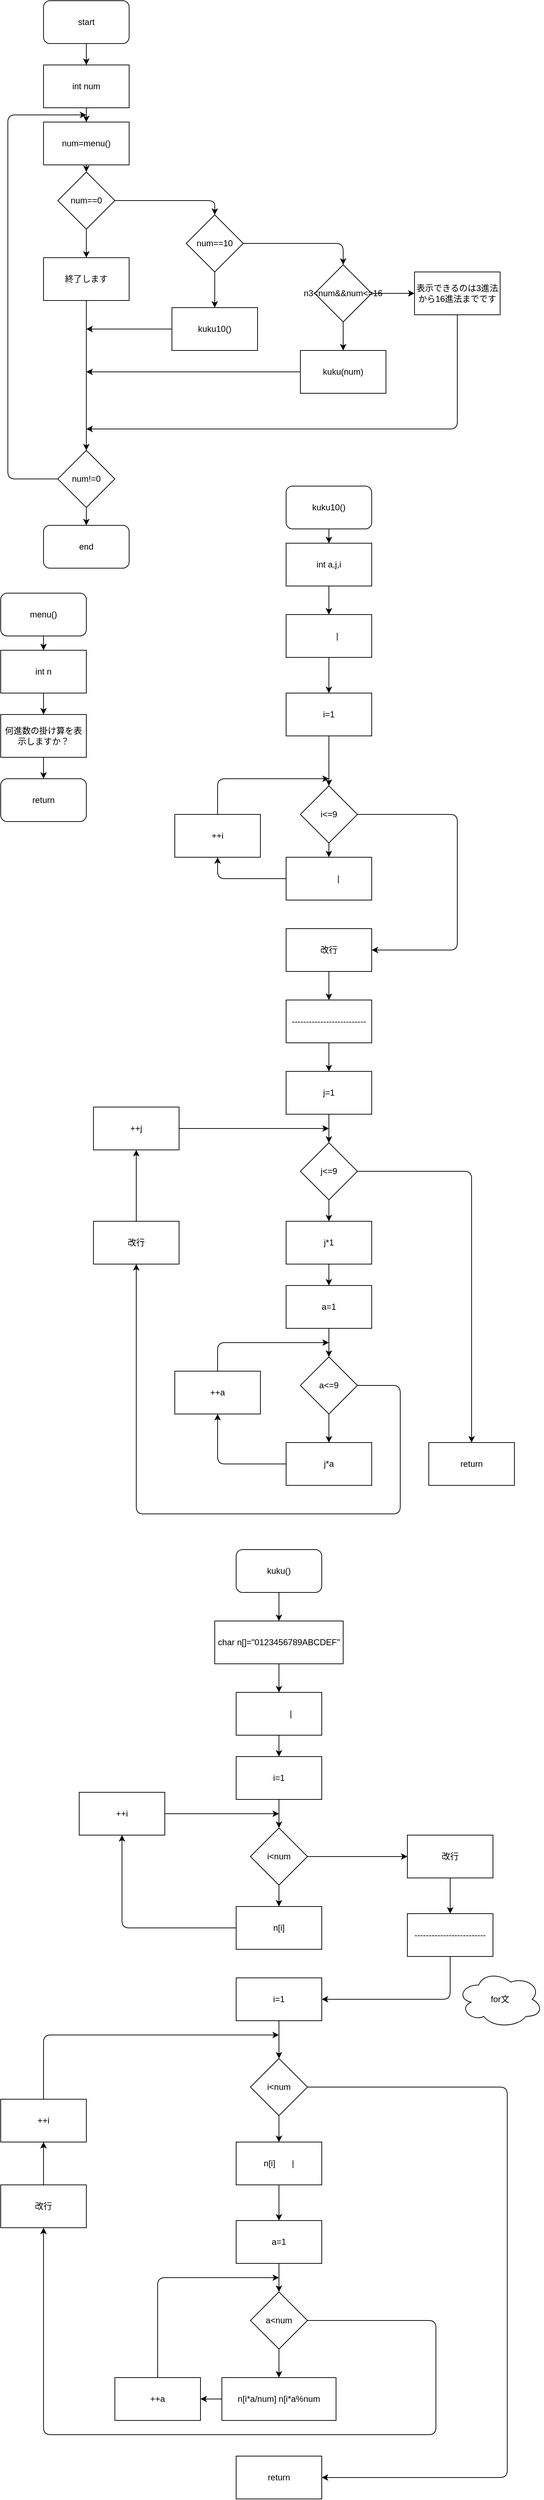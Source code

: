 <mxfile>
    <diagram id="mdbz7Gyc9F-v-OhpRqbe" name="ページ1">
        <mxGraphModel dx="1177" dy="527" grid="1" gridSize="10" guides="1" tooltips="1" connect="1" arrows="1" fold="1" page="1" pageScale="1" pageWidth="827" pageHeight="1169" math="0" shadow="0">
            <root>
                <mxCell id="0"/>
                <mxCell id="1" parent="0"/>
                <mxCell id="13" style="edgeStyle=none;html=1;exitX=0.5;exitY=1;exitDx=0;exitDy=0;entryX=0.5;entryY=0;entryDx=0;entryDy=0;" parent="1" source="2" target="3" edge="1">
                    <mxGeometry relative="1" as="geometry"/>
                </mxCell>
                <mxCell id="2" value="start" style="rounded=1;whiteSpace=wrap;html=1;" parent="1" vertex="1">
                    <mxGeometry x="110" width="120" height="60" as="geometry"/>
                </mxCell>
                <mxCell id="27" style="edgeStyle=none;html=1;exitX=0.5;exitY=1;exitDx=0;exitDy=0;entryX=0.5;entryY=0;entryDx=0;entryDy=0;" parent="1" source="3" target="25" edge="1">
                    <mxGeometry relative="1" as="geometry"/>
                </mxCell>
                <mxCell id="3" value="int num" style="rounded=0;whiteSpace=wrap;html=1;" parent="1" vertex="1">
                    <mxGeometry x="110" y="90" width="120" height="60" as="geometry"/>
                </mxCell>
                <mxCell id="15" style="edgeStyle=none;html=1;exitX=0.5;exitY=1;exitDx=0;exitDy=0;entryX=0.5;entryY=0;entryDx=0;entryDy=0;" parent="1" target="5" edge="1">
                    <mxGeometry relative="1" as="geometry">
                        <mxPoint x="170" y="320" as="sourcePoint"/>
                    </mxGeometry>
                </mxCell>
                <mxCell id="17" style="edgeStyle=none;html=1;exitX=1;exitY=0.5;exitDx=0;exitDy=0;" parent="1" target="8" edge="1">
                    <mxGeometry relative="1" as="geometry">
                        <mxPoint x="370" y="280" as="targetPoint"/>
                        <mxPoint x="210" y="280" as="sourcePoint"/>
                        <Array as="points">
                            <mxPoint x="350" y="280"/>
                        </Array>
                    </mxGeometry>
                </mxCell>
                <mxCell id="4" value="num==0" style="rhombus;whiteSpace=wrap;html=1;" parent="1" vertex="1">
                    <mxGeometry x="130" y="240" width="80" height="80" as="geometry"/>
                </mxCell>
                <mxCell id="16" style="edgeStyle=none;html=1;exitX=0.5;exitY=1;exitDx=0;exitDy=0;entryX=0.5;entryY=0;entryDx=0;entryDy=0;" parent="1" source="5" target="6" edge="1">
                    <mxGeometry relative="1" as="geometry"/>
                </mxCell>
                <mxCell id="5" value="終了します" style="rounded=0;whiteSpace=wrap;html=1;" parent="1" vertex="1">
                    <mxGeometry x="110" y="360" width="120" height="60" as="geometry"/>
                </mxCell>
                <mxCell id="20" style="edgeStyle=none;html=1;exitX=0.5;exitY=1;exitDx=0;exitDy=0;" parent="1" source="6" target="7" edge="1">
                    <mxGeometry relative="1" as="geometry"/>
                </mxCell>
                <mxCell id="28" style="edgeStyle=none;html=1;exitX=0;exitY=0.5;exitDx=0;exitDy=0;" parent="1" source="6" edge="1">
                    <mxGeometry relative="1" as="geometry">
                        <mxPoint x="170" y="160" as="targetPoint"/>
                        <Array as="points">
                            <mxPoint x="60" y="670"/>
                            <mxPoint x="60" y="160"/>
                        </Array>
                    </mxGeometry>
                </mxCell>
                <mxCell id="6" value="num!=0" style="rhombus;whiteSpace=wrap;html=1;" parent="1" vertex="1">
                    <mxGeometry x="130" y="630" width="80" height="80" as="geometry"/>
                </mxCell>
                <mxCell id="7" value="end" style="rounded=1;whiteSpace=wrap;html=1;" parent="1" vertex="1">
                    <mxGeometry x="110" y="735" width="120" height="60" as="geometry"/>
                </mxCell>
                <mxCell id="23" style="edgeStyle=none;html=1;exitX=0.5;exitY=1;exitDx=0;exitDy=0;entryX=0.5;entryY=0;entryDx=0;entryDy=0;" parent="1" source="8" target="11" edge="1">
                    <mxGeometry relative="1" as="geometry"/>
                </mxCell>
                <mxCell id="32" style="edgeStyle=none;html=1;exitX=1;exitY=0.5;exitDx=0;exitDy=0;entryX=0.5;entryY=0;entryDx=0;entryDy=0;" parent="1" source="8" target="9" edge="1">
                    <mxGeometry relative="1" as="geometry">
                        <mxPoint x="540" y="340" as="targetPoint"/>
                        <Array as="points">
                            <mxPoint x="530" y="340"/>
                        </Array>
                    </mxGeometry>
                </mxCell>
                <mxCell id="8" value="num==10" style="rhombus;whiteSpace=wrap;html=1;" parent="1" vertex="1">
                    <mxGeometry x="310" y="300" width="80" height="80" as="geometry"/>
                </mxCell>
                <mxCell id="19" style="edgeStyle=none;html=1;exitX=1;exitY=0.5;exitDx=0;exitDy=0;entryX=0;entryY=0.5;entryDx=0;entryDy=0;" parent="1" source="9" target="10" edge="1">
                    <mxGeometry relative="1" as="geometry"/>
                </mxCell>
                <mxCell id="21" style="edgeStyle=none;html=1;exitX=0.5;exitY=1;exitDx=0;exitDy=0;entryX=0.5;entryY=0;entryDx=0;entryDy=0;" parent="1" source="9" target="12" edge="1">
                    <mxGeometry relative="1" as="geometry">
                        <mxPoint x="530" y="500" as="targetPoint"/>
                    </mxGeometry>
                </mxCell>
                <mxCell id="9" value="n3&amp;lt;num&amp;amp;&amp;amp;num&amp;lt;=16" style="rhombus;whiteSpace=wrap;html=1;" parent="1" vertex="1">
                    <mxGeometry x="490" y="370" width="80" height="80" as="geometry"/>
                </mxCell>
                <mxCell id="33" style="edgeStyle=none;html=1;exitX=0.5;exitY=1;exitDx=0;exitDy=0;" parent="1" source="10" edge="1">
                    <mxGeometry relative="1" as="geometry">
                        <mxPoint x="170" y="600" as="targetPoint"/>
                        <Array as="points">
                            <mxPoint x="690" y="600"/>
                        </Array>
                    </mxGeometry>
                </mxCell>
                <mxCell id="10" value="表示できるのは3進法から16進法までです" style="rounded=0;whiteSpace=wrap;html=1;" parent="1" vertex="1">
                    <mxGeometry x="630" y="380" width="120" height="60" as="geometry"/>
                </mxCell>
                <mxCell id="24" style="edgeStyle=none;html=1;exitX=0;exitY=0.5;exitDx=0;exitDy=0;" parent="1" source="11" edge="1">
                    <mxGeometry relative="1" as="geometry">
                        <mxPoint x="170" y="460" as="targetPoint"/>
                    </mxGeometry>
                </mxCell>
                <mxCell id="11" value="kuku10()" style="rounded=0;whiteSpace=wrap;html=1;" parent="1" vertex="1">
                    <mxGeometry x="290" y="430" width="120" height="60" as="geometry"/>
                </mxCell>
                <mxCell id="29" style="edgeStyle=none;html=1;exitX=0;exitY=0.5;exitDx=0;exitDy=0;" parent="1" source="12" edge="1">
                    <mxGeometry relative="1" as="geometry">
                        <mxPoint x="170" y="520" as="targetPoint"/>
                    </mxGeometry>
                </mxCell>
                <mxCell id="12" value="kuku(num)" style="rounded=0;whiteSpace=wrap;html=1;" parent="1" vertex="1">
                    <mxGeometry x="470" y="490" width="120" height="60" as="geometry"/>
                </mxCell>
                <mxCell id="26" style="edgeStyle=none;html=1;exitX=0.5;exitY=1;exitDx=0;exitDy=0;entryX=0.5;entryY=0;entryDx=0;entryDy=0;" parent="1" source="25" target="4" edge="1">
                    <mxGeometry relative="1" as="geometry"/>
                </mxCell>
                <mxCell id="25" value="num=menu()" style="rounded=0;whiteSpace=wrap;html=1;" parent="1" vertex="1">
                    <mxGeometry x="110" y="170" width="120" height="60" as="geometry"/>
                </mxCell>
                <mxCell id="39" style="edgeStyle=none;html=1;exitX=0.5;exitY=1;exitDx=0;exitDy=0;entryX=0.5;entryY=0;entryDx=0;entryDy=0;" parent="1" source="34" target="36" edge="1">
                    <mxGeometry relative="1" as="geometry"/>
                </mxCell>
                <mxCell id="34" value="int n" style="rounded=0;whiteSpace=wrap;html=1;" parent="1" vertex="1">
                    <mxGeometry x="50" y="910" width="120" height="60" as="geometry"/>
                </mxCell>
                <mxCell id="38" style="edgeStyle=none;html=1;exitX=0.5;exitY=1;exitDx=0;exitDy=0;entryX=0.5;entryY=0;entryDx=0;entryDy=0;" parent="1" source="35" target="34" edge="1">
                    <mxGeometry relative="1" as="geometry"/>
                </mxCell>
                <mxCell id="35" value="menu()" style="rounded=1;whiteSpace=wrap;html=1;" parent="1" vertex="1">
                    <mxGeometry x="50" y="830" width="120" height="60" as="geometry"/>
                </mxCell>
                <mxCell id="40" style="edgeStyle=none;html=1;exitX=0.5;exitY=1;exitDx=0;exitDy=0;entryX=0.5;entryY=0;entryDx=0;entryDy=0;" parent="1" source="36" target="37" edge="1">
                    <mxGeometry relative="1" as="geometry"/>
                </mxCell>
                <mxCell id="36" value="何進数の掛け算を表示しますか？" style="rounded=0;whiteSpace=wrap;html=1;" parent="1" vertex="1">
                    <mxGeometry x="50" y="1000" width="120" height="60" as="geometry"/>
                </mxCell>
                <mxCell id="37" value="return" style="rounded=1;whiteSpace=wrap;html=1;" parent="1" vertex="1">
                    <mxGeometry x="50" y="1090" width="120" height="60" as="geometry"/>
                </mxCell>
                <mxCell id="51" style="edgeStyle=none;html=1;exitX=0.5;exitY=1;exitDx=0;exitDy=0;entryX=0.5;entryY=0;entryDx=0;entryDy=0;" parent="1" source="41" target="42" edge="1">
                    <mxGeometry relative="1" as="geometry"/>
                </mxCell>
                <mxCell id="41" value="kuku10()" style="rounded=1;whiteSpace=wrap;html=1;" parent="1" vertex="1">
                    <mxGeometry x="450" y="680" width="120" height="60" as="geometry"/>
                </mxCell>
                <mxCell id="52" style="edgeStyle=none;html=1;exitX=0.5;exitY=1;exitDx=0;exitDy=0;entryX=0.5;entryY=0;entryDx=0;entryDy=0;" parent="1" source="42" target="43" edge="1">
                    <mxGeometry relative="1" as="geometry"/>
                </mxCell>
                <mxCell id="42" value="int a,j,i" style="rounded=0;whiteSpace=wrap;html=1;" parent="1" vertex="1">
                    <mxGeometry x="450" y="760" width="120" height="60" as="geometry"/>
                </mxCell>
                <mxCell id="62" style="edgeStyle=none;html=1;exitX=0.5;exitY=1;exitDx=0;exitDy=0;entryX=0.5;entryY=0;entryDx=0;entryDy=0;" parent="1" source="43" target="45" edge="1">
                    <mxGeometry relative="1" as="geometry"/>
                </mxCell>
                <mxCell id="43" value="&amp;nbsp; &amp;nbsp; &amp;nbsp; &amp;nbsp;|" style="rounded=0;whiteSpace=wrap;html=1;" parent="1" vertex="1">
                    <mxGeometry x="450" y="860" width="120" height="60" as="geometry"/>
                </mxCell>
                <mxCell id="55" style="edgeStyle=none;html=1;exitX=0.5;exitY=1;exitDx=0;exitDy=0;entryX=0.5;entryY=0;entryDx=0;entryDy=0;" parent="1" source="45" target="46" edge="1">
                    <mxGeometry relative="1" as="geometry"/>
                </mxCell>
                <mxCell id="45" value="i=1" style="rounded=0;whiteSpace=wrap;html=1;" parent="1" vertex="1">
                    <mxGeometry x="450" y="970" width="120" height="60" as="geometry"/>
                </mxCell>
                <mxCell id="56" style="edgeStyle=none;html=1;exitX=0.5;exitY=1;exitDx=0;exitDy=0;entryX=0.5;entryY=0;entryDx=0;entryDy=0;" parent="1" source="46" target="47" edge="1">
                    <mxGeometry relative="1" as="geometry"/>
                </mxCell>
                <mxCell id="59" style="edgeStyle=none;html=1;exitX=1;exitY=0.5;exitDx=0;exitDy=0;entryX=1;entryY=0.5;entryDx=0;entryDy=0;" parent="1" source="46" target="49" edge="1">
                    <mxGeometry relative="1" as="geometry">
                        <mxPoint x="580" y="1330" as="targetPoint"/>
                        <Array as="points">
                            <mxPoint x="690" y="1140"/>
                            <mxPoint x="690" y="1330"/>
                        </Array>
                    </mxGeometry>
                </mxCell>
                <mxCell id="46" value="i&amp;lt;=9" style="rhombus;whiteSpace=wrap;html=1;" parent="1" vertex="1">
                    <mxGeometry x="470" y="1100" width="80" height="80" as="geometry"/>
                </mxCell>
                <mxCell id="57" style="edgeStyle=none;html=1;exitX=0;exitY=0.5;exitDx=0;exitDy=0;entryX=0.5;entryY=1;entryDx=0;entryDy=0;" parent="1" source="47" target="48" edge="1">
                    <mxGeometry relative="1" as="geometry">
                        <mxPoint x="350" y="1230" as="targetPoint"/>
                        <Array as="points">
                            <mxPoint x="354" y="1230"/>
                        </Array>
                    </mxGeometry>
                </mxCell>
                <mxCell id="47" value="&amp;nbsp; &amp;nbsp; &amp;nbsp; &amp;nbsp; |" style="rounded=0;whiteSpace=wrap;html=1;" parent="1" vertex="1">
                    <mxGeometry x="450" y="1200" width="120" height="60" as="geometry"/>
                </mxCell>
                <mxCell id="58" style="edgeStyle=none;html=1;exitX=0.5;exitY=0;exitDx=0;exitDy=0;" parent="1" source="48" edge="1">
                    <mxGeometry relative="1" as="geometry">
                        <mxPoint x="510" y="1090" as="targetPoint"/>
                        <Array as="points">
                            <mxPoint x="354" y="1090"/>
                        </Array>
                    </mxGeometry>
                </mxCell>
                <mxCell id="48" value="++i" style="rounded=0;whiteSpace=wrap;html=1;" parent="1" vertex="1">
                    <mxGeometry x="294" y="1140" width="120" height="60" as="geometry"/>
                </mxCell>
                <mxCell id="60" style="edgeStyle=none;html=1;exitX=0.5;exitY=1;exitDx=0;exitDy=0;entryX=0.5;entryY=0;entryDx=0;entryDy=0;" parent="1" source="49" target="50" edge="1">
                    <mxGeometry relative="1" as="geometry"/>
                </mxCell>
                <mxCell id="49" value="改行" style="rounded=0;whiteSpace=wrap;html=1;" parent="1" vertex="1">
                    <mxGeometry x="450" y="1300" width="120" height="60" as="geometry"/>
                </mxCell>
                <mxCell id="81" style="edgeStyle=none;html=1;exitX=0.5;exitY=1;exitDx=0;exitDy=0;entryX=0.5;entryY=0;entryDx=0;entryDy=0;" parent="1" source="50" target="63" edge="1">
                    <mxGeometry relative="1" as="geometry"/>
                </mxCell>
                <mxCell id="50" value="--------------------------" style="rounded=0;whiteSpace=wrap;html=1;" parent="1" vertex="1">
                    <mxGeometry x="450" y="1400" width="120" height="60" as="geometry"/>
                </mxCell>
                <mxCell id="82" style="edgeStyle=none;html=1;exitX=0.5;exitY=1;exitDx=0;exitDy=0;entryX=0.5;entryY=0;entryDx=0;entryDy=0;" parent="1" source="63" target="66" edge="1">
                    <mxGeometry relative="1" as="geometry"/>
                </mxCell>
                <mxCell id="63" value="j=1" style="rounded=0;whiteSpace=wrap;html=1;" parent="1" vertex="1">
                    <mxGeometry x="450" y="1500" width="120" height="60" as="geometry"/>
                </mxCell>
                <mxCell id="85" style="edgeStyle=none;html=1;exitX=1;exitY=0.5;exitDx=0;exitDy=0;" parent="1" source="64" edge="1">
                    <mxGeometry relative="1" as="geometry">
                        <mxPoint x="510" y="1580" as="targetPoint"/>
                    </mxGeometry>
                </mxCell>
                <mxCell id="64" value="++j" style="rounded=0;whiteSpace=wrap;html=1;" parent="1" vertex="1">
                    <mxGeometry x="180" y="1550" width="120" height="60" as="geometry"/>
                </mxCell>
                <mxCell id="84" style="edgeStyle=none;html=1;exitX=0.5;exitY=0;exitDx=0;exitDy=0;entryX=0.5;entryY=1;entryDx=0;entryDy=0;" parent="1" source="65" target="64" edge="1">
                    <mxGeometry relative="1" as="geometry"/>
                </mxCell>
                <mxCell id="65" value="改行" style="rounded=0;whiteSpace=wrap;html=1;" parent="1" vertex="1">
                    <mxGeometry x="180" y="1710" width="120" height="60" as="geometry"/>
                </mxCell>
                <mxCell id="80" style="edgeStyle=none;html=1;exitX=0.5;exitY=1;exitDx=0;exitDy=0;entryX=0.5;entryY=0;entryDx=0;entryDy=0;" parent="1" source="66" target="67" edge="1">
                    <mxGeometry relative="1" as="geometry"/>
                </mxCell>
                <mxCell id="86" style="edgeStyle=none;html=1;exitX=1;exitY=0.5;exitDx=0;exitDy=0;entryX=0.5;entryY=0;entryDx=0;entryDy=0;" parent="1" source="66" target="72" edge="1">
                    <mxGeometry relative="1" as="geometry">
                        <mxPoint x="740" y="1770" as="targetPoint"/>
                        <Array as="points">
                            <mxPoint x="710" y="1640"/>
                        </Array>
                    </mxGeometry>
                </mxCell>
                <mxCell id="66" value="j&amp;lt;=9" style="rhombus;whiteSpace=wrap;html=1;" parent="1" vertex="1">
                    <mxGeometry x="470" y="1600" width="80" height="80" as="geometry"/>
                </mxCell>
                <mxCell id="79" style="edgeStyle=none;html=1;exitX=0.5;exitY=1;exitDx=0;exitDy=0;entryX=0.5;entryY=0;entryDx=0;entryDy=0;" parent="1" source="67" target="68" edge="1">
                    <mxGeometry relative="1" as="geometry"/>
                </mxCell>
                <mxCell id="67" value="j*1" style="rounded=0;whiteSpace=wrap;html=1;" parent="1" vertex="1">
                    <mxGeometry x="450" y="1710" width="120" height="60" as="geometry"/>
                </mxCell>
                <mxCell id="76" style="edgeStyle=none;html=1;exitX=0.5;exitY=1;exitDx=0;exitDy=0;entryX=0.5;entryY=0;entryDx=0;entryDy=0;" parent="1" source="68" target="69" edge="1">
                    <mxGeometry relative="1" as="geometry"/>
                </mxCell>
                <mxCell id="68" value="a=1" style="rounded=0;whiteSpace=wrap;html=1;" parent="1" vertex="1">
                    <mxGeometry x="450" y="1800" width="120" height="60" as="geometry"/>
                </mxCell>
                <mxCell id="73" style="edgeStyle=none;html=1;exitX=0.5;exitY=1;exitDx=0;exitDy=0;entryX=0.5;entryY=0;entryDx=0;entryDy=0;" parent="1" source="69" target="71" edge="1">
                    <mxGeometry relative="1" as="geometry"/>
                </mxCell>
                <mxCell id="83" style="edgeStyle=none;html=1;exitX=1;exitY=0.5;exitDx=0;exitDy=0;" parent="1" source="69" edge="1">
                    <mxGeometry relative="1" as="geometry">
                        <mxPoint x="240" y="1770" as="targetPoint"/>
                        <Array as="points">
                            <mxPoint x="610" y="1940"/>
                            <mxPoint x="610" y="2120"/>
                            <mxPoint x="240" y="2120"/>
                        </Array>
                    </mxGeometry>
                </mxCell>
                <mxCell id="69" value="a&amp;lt;=9" style="rhombus;whiteSpace=wrap;html=1;" parent="1" vertex="1">
                    <mxGeometry x="470" y="1900" width="80" height="80" as="geometry"/>
                </mxCell>
                <mxCell id="75" style="edgeStyle=none;html=1;exitX=0.5;exitY=0;exitDx=0;exitDy=0;" parent="1" source="70" edge="1">
                    <mxGeometry relative="1" as="geometry">
                        <mxPoint x="510" y="1880" as="targetPoint"/>
                        <Array as="points">
                            <mxPoint x="354" y="1880"/>
                        </Array>
                    </mxGeometry>
                </mxCell>
                <mxCell id="70" value="++a" style="rounded=0;whiteSpace=wrap;html=1;" parent="1" vertex="1">
                    <mxGeometry x="294" y="1920" width="120" height="60" as="geometry"/>
                </mxCell>
                <mxCell id="74" style="edgeStyle=none;html=1;exitX=0;exitY=0.5;exitDx=0;exitDy=0;entryX=0.5;entryY=1;entryDx=0;entryDy=0;" parent="1" source="71" target="70" edge="1">
                    <mxGeometry relative="1" as="geometry">
                        <Array as="points">
                            <mxPoint x="354" y="2050"/>
                        </Array>
                    </mxGeometry>
                </mxCell>
                <mxCell id="71" value="j*a" style="rounded=0;whiteSpace=wrap;html=1;" parent="1" vertex="1">
                    <mxGeometry x="450" y="2020" width="120" height="60" as="geometry"/>
                </mxCell>
                <mxCell id="72" value="return" style="rounded=0;whiteSpace=wrap;html=1;" parent="1" vertex="1">
                    <mxGeometry x="650" y="2020" width="120" height="60" as="geometry"/>
                </mxCell>
                <mxCell id="116" style="edgeStyle=none;html=1;exitX=0.5;exitY=1;exitDx=0;exitDy=0;entryX=0.5;entryY=0;entryDx=0;entryDy=0;" parent="1" source="87" target="88" edge="1">
                    <mxGeometry relative="1" as="geometry"/>
                </mxCell>
                <mxCell id="87" value="kuku()" style="rounded=1;whiteSpace=wrap;html=1;" parent="1" vertex="1">
                    <mxGeometry x="380" y="2170" width="120" height="60" as="geometry"/>
                </mxCell>
                <mxCell id="117" style="edgeStyle=none;html=1;exitX=0.5;exitY=1;exitDx=0;exitDy=0;entryX=0.5;entryY=0;entryDx=0;entryDy=0;" parent="1" source="88" target="89" edge="1">
                    <mxGeometry relative="1" as="geometry"/>
                </mxCell>
                <mxCell id="88" value="char n[]=&quot;0123456789ABCDEF&quot;" style="rounded=0;whiteSpace=wrap;html=1;" parent="1" vertex="1">
                    <mxGeometry x="350" y="2270" width="180" height="60" as="geometry"/>
                </mxCell>
                <mxCell id="118" style="edgeStyle=none;html=1;exitX=0.5;exitY=1;exitDx=0;exitDy=0;entryX=0.5;entryY=0;entryDx=0;entryDy=0;" parent="1" source="89" target="90" edge="1">
                    <mxGeometry relative="1" as="geometry"/>
                </mxCell>
                <mxCell id="89" value="&amp;nbsp; &amp;nbsp; &amp;nbsp; &amp;nbsp; &amp;nbsp; |" style="rounded=0;whiteSpace=wrap;html=1;" parent="1" vertex="1">
                    <mxGeometry x="380" y="2370" width="120" height="60" as="geometry"/>
                </mxCell>
                <mxCell id="114" style="edgeStyle=none;html=1;exitX=0.5;exitY=1;exitDx=0;exitDy=0;entryX=0.5;entryY=0;entryDx=0;entryDy=0;" parent="1" source="90" target="91" edge="1">
                    <mxGeometry relative="1" as="geometry"/>
                </mxCell>
                <mxCell id="90" value="i=1" style="rounded=0;whiteSpace=wrap;html=1;" parent="1" vertex="1">
                    <mxGeometry x="380" y="2460" width="120" height="60" as="geometry"/>
                </mxCell>
                <mxCell id="113" style="edgeStyle=none;html=1;exitX=0.5;exitY=1;exitDx=0;exitDy=0;entryX=0.5;entryY=0;entryDx=0;entryDy=0;" parent="1" source="91" target="94" edge="1">
                    <mxGeometry relative="1" as="geometry"/>
                </mxCell>
                <mxCell id="122" style="edgeStyle=none;html=1;exitX=1;exitY=0.5;exitDx=0;exitDy=0;entryX=0;entryY=0.5;entryDx=0;entryDy=0;" parent="1" source="91" target="121" edge="1">
                    <mxGeometry relative="1" as="geometry"/>
                </mxCell>
                <mxCell id="91" value="i&amp;lt;num" style="rhombus;whiteSpace=wrap;html=1;" parent="1" vertex="1">
                    <mxGeometry x="400" y="2560" width="80" height="80" as="geometry"/>
                </mxCell>
                <mxCell id="115" style="edgeStyle=none;html=1;exitX=0.5;exitY=0;exitDx=0;exitDy=0;" parent="1" source="92" edge="1">
                    <mxGeometry relative="1" as="geometry">
                        <mxPoint x="440" y="2850" as="targetPoint"/>
                        <Array as="points">
                            <mxPoint x="110" y="2850"/>
                        </Array>
                    </mxGeometry>
                </mxCell>
                <mxCell id="92" value="++i" style="rounded=0;whiteSpace=wrap;html=1;" parent="1" vertex="1">
                    <mxGeometry x="50" y="2940" width="120" height="60" as="geometry"/>
                </mxCell>
                <mxCell id="112" style="edgeStyle=none;html=1;exitX=0.5;exitY=0;exitDx=0;exitDy=0;" parent="1" source="93" target="92" edge="1">
                    <mxGeometry relative="1" as="geometry"/>
                </mxCell>
                <mxCell id="93" value="改行" style="rounded=0;whiteSpace=wrap;html=1;" parent="1" vertex="1">
                    <mxGeometry x="50" y="3060" width="120" height="60" as="geometry"/>
                </mxCell>
                <mxCell id="125" style="edgeStyle=none;html=1;exitX=0;exitY=0.5;exitDx=0;exitDy=0;entryX=0.5;entryY=1;entryDx=0;entryDy=0;" parent="1" source="94" target="119" edge="1">
                    <mxGeometry relative="1" as="geometry">
                        <Array as="points">
                            <mxPoint x="220" y="2700"/>
                        </Array>
                    </mxGeometry>
                </mxCell>
                <mxCell id="94" value="n[i]" style="rounded=0;whiteSpace=wrap;html=1;" parent="1" vertex="1">
                    <mxGeometry x="380" y="2670" width="120" height="60" as="geometry"/>
                </mxCell>
                <mxCell id="110" style="edgeStyle=none;html=1;exitX=0.5;exitY=1;exitDx=0;exitDy=0;entryX=0.5;entryY=0;entryDx=0;entryDy=0;" parent="1" source="95" target="96" edge="1">
                    <mxGeometry relative="1" as="geometry">
                        <mxPoint x="440" y="2880" as="targetPoint"/>
                    </mxGeometry>
                </mxCell>
                <mxCell id="95" value="i=1" style="rounded=0;whiteSpace=wrap;html=1;" parent="1" vertex="1">
                    <mxGeometry x="380" y="2770" width="120" height="60" as="geometry"/>
                </mxCell>
                <mxCell id="108" style="edgeStyle=none;html=1;exitX=0.5;exitY=1;exitDx=0;exitDy=0;entryX=0.5;entryY=0;entryDx=0;entryDy=0;" parent="1" source="96" target="97" edge="1">
                    <mxGeometry relative="1" as="geometry"/>
                </mxCell>
                <mxCell id="109" style="edgeStyle=none;html=1;entryX=0.5;entryY=1;entryDx=0;entryDy=0;exitX=1;exitY=0.5;exitDx=0;exitDy=0;" parent="1" source="99" target="93" edge="1">
                    <mxGeometry relative="1" as="geometry">
                        <mxPoint x="110" y="3240" as="targetPoint"/>
                        <mxPoint x="560" y="3150" as="sourcePoint"/>
                        <Array as="points">
                            <mxPoint x="660" y="3250"/>
                            <mxPoint x="660" y="3410"/>
                            <mxPoint x="110" y="3410"/>
                        </Array>
                    </mxGeometry>
                </mxCell>
                <mxCell id="127" style="edgeStyle=none;html=1;exitX=1;exitY=0.5;exitDx=0;exitDy=0;entryX=1;entryY=0.5;entryDx=0;entryDy=0;" parent="1" source="96" target="102" edge="1">
                    <mxGeometry relative="1" as="geometry">
                        <mxPoint x="750" y="3460" as="targetPoint"/>
                        <Array as="points">
                            <mxPoint x="760" y="2923"/>
                            <mxPoint x="760" y="3470"/>
                        </Array>
                    </mxGeometry>
                </mxCell>
                <mxCell id="96" value="i&amp;lt;num" style="rhombus;whiteSpace=wrap;html=1;" parent="1" vertex="1">
                    <mxGeometry x="400" y="2883" width="80" height="80" as="geometry"/>
                </mxCell>
                <mxCell id="107" style="edgeStyle=none;html=1;exitX=0.5;exitY=1;exitDx=0;exitDy=0;entryX=0.5;entryY=0;entryDx=0;entryDy=0;" parent="1" source="97" target="98" edge="1">
                    <mxGeometry relative="1" as="geometry">
                        <mxPoint x="440" y="3100" as="targetPoint"/>
                    </mxGeometry>
                </mxCell>
                <mxCell id="97" value="n[i]&amp;nbsp; &amp;nbsp; &amp;nbsp; &amp;nbsp;|" style="rounded=0;whiteSpace=wrap;html=1;" parent="1" vertex="1">
                    <mxGeometry x="380" y="3000" width="120" height="60" as="geometry"/>
                </mxCell>
                <mxCell id="106" style="edgeStyle=none;html=1;exitX=0.5;exitY=1;exitDx=0;exitDy=0;entryX=0.5;entryY=0;entryDx=0;entryDy=0;" parent="1" source="98" target="99" edge="1">
                    <mxGeometry relative="1" as="geometry"/>
                </mxCell>
                <mxCell id="98" value="a=1" style="rounded=0;whiteSpace=wrap;html=1;" parent="1" vertex="1">
                    <mxGeometry x="380" y="3110" width="120" height="60" as="geometry"/>
                </mxCell>
                <mxCell id="103" style="edgeStyle=none;html=1;exitX=0.5;exitY=1;exitDx=0;exitDy=0;entryX=0.5;entryY=0;entryDx=0;entryDy=0;" parent="1" source="99" target="100" edge="1">
                    <mxGeometry relative="1" as="geometry"/>
                </mxCell>
                <mxCell id="99" value="a&amp;lt;num" style="rhombus;whiteSpace=wrap;html=1;" parent="1" vertex="1">
                    <mxGeometry x="400" y="3210" width="80" height="80" as="geometry"/>
                </mxCell>
                <mxCell id="104" style="edgeStyle=none;html=1;exitX=0;exitY=0.5;exitDx=0;exitDy=0;entryX=1;entryY=0.5;entryDx=0;entryDy=0;" parent="1" source="100" target="101" edge="1">
                    <mxGeometry relative="1" as="geometry"/>
                </mxCell>
                <mxCell id="100" value="n[i*a/num] n[i*a%num" style="rounded=0;whiteSpace=wrap;html=1;" parent="1" vertex="1">
                    <mxGeometry x="360" y="3330" width="160" height="60" as="geometry"/>
                </mxCell>
                <mxCell id="105" style="edgeStyle=none;html=1;exitX=0.5;exitY=0;exitDx=0;exitDy=0;" parent="1" source="101" edge="1">
                    <mxGeometry relative="1" as="geometry">
                        <mxPoint x="440" y="3190" as="targetPoint"/>
                        <Array as="points">
                            <mxPoint x="270" y="3190"/>
                        </Array>
                    </mxGeometry>
                </mxCell>
                <mxCell id="101" value="++a" style="rounded=0;whiteSpace=wrap;html=1;" parent="1" vertex="1">
                    <mxGeometry x="210" y="3330" width="120" height="60" as="geometry"/>
                </mxCell>
                <mxCell id="102" value="return" style="rounded=0;whiteSpace=wrap;html=1;" parent="1" vertex="1">
                    <mxGeometry x="380" y="3440" width="120" height="60" as="geometry"/>
                </mxCell>
                <mxCell id="126" style="edgeStyle=none;html=1;exitX=1;exitY=0.5;exitDx=0;exitDy=0;" parent="1" source="119" edge="1">
                    <mxGeometry relative="1" as="geometry">
                        <mxPoint x="440" y="2540" as="targetPoint"/>
                    </mxGeometry>
                </mxCell>
                <mxCell id="119" value="++i" style="rounded=0;whiteSpace=wrap;html=1;" parent="1" vertex="1">
                    <mxGeometry x="160" y="2510" width="120" height="60" as="geometry"/>
                </mxCell>
                <mxCell id="124" style="edgeStyle=none;html=1;exitX=0.5;exitY=1;exitDx=0;exitDy=0;entryX=1;entryY=0.5;entryDx=0;entryDy=0;" parent="1" source="120" target="95" edge="1">
                    <mxGeometry relative="1" as="geometry">
                        <Array as="points">
                            <mxPoint x="680" y="2800"/>
                        </Array>
                    </mxGeometry>
                </mxCell>
                <mxCell id="120" value="-------------------------" style="rounded=0;whiteSpace=wrap;html=1;" parent="1" vertex="1">
                    <mxGeometry x="620" y="2680" width="120" height="60" as="geometry"/>
                </mxCell>
                <mxCell id="123" style="edgeStyle=none;html=1;exitX=0.5;exitY=1;exitDx=0;exitDy=0;entryX=0.5;entryY=0;entryDx=0;entryDy=0;" parent="1" source="121" target="120" edge="1">
                    <mxGeometry relative="1" as="geometry"/>
                </mxCell>
                <mxCell id="121" value="改行" style="rounded=0;whiteSpace=wrap;html=1;" parent="1" vertex="1">
                    <mxGeometry x="620" y="2570" width="120" height="60" as="geometry"/>
                </mxCell>
                <mxCell id="129" value="for文" style="ellipse;shape=cloud;whiteSpace=wrap;html=1;" vertex="1" parent="1">
                    <mxGeometry x="690" y="2760" width="120" height="80" as="geometry"/>
                </mxCell>
            </root>
        </mxGraphModel>
    </diagram>
</mxfile>